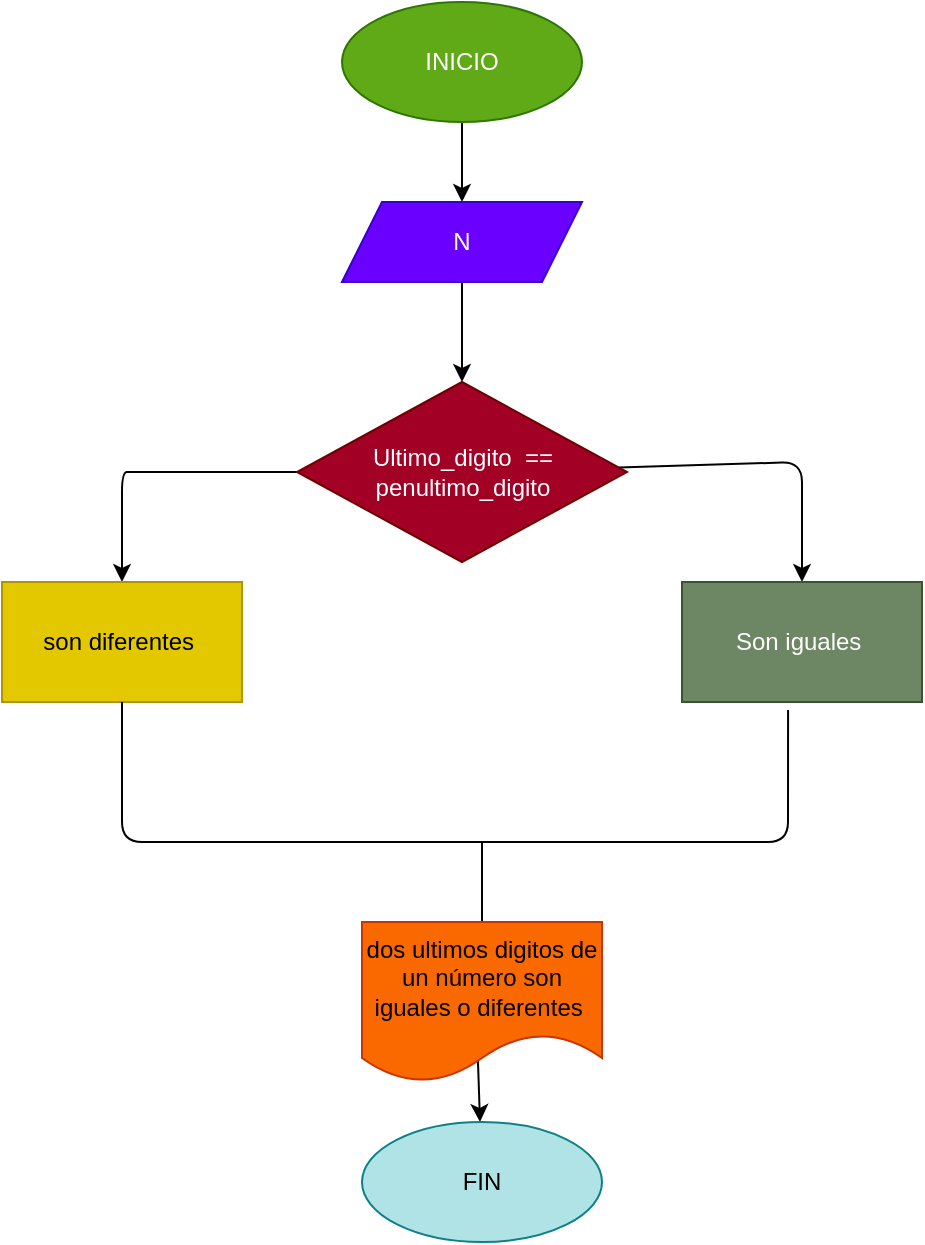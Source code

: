 <mxfile>
    <diagram id="IzACoBJJLoXgWoxGrRKf" name="Página-1">
        <mxGraphModel dx="558" dy="470" grid="1" gridSize="10" guides="1" tooltips="1" connect="1" arrows="1" fold="1" page="1" pageScale="1" pageWidth="827" pageHeight="1169" math="0" shadow="0">
            <root>
                <mxCell id="0"/>
                <mxCell id="1" parent="0"/>
                <mxCell id="4" value="" style="edgeStyle=none;html=1;" parent="1" source="2" target="3" edge="1">
                    <mxGeometry relative="1" as="geometry"/>
                </mxCell>
                <mxCell id="2" value="INICIO" style="ellipse;whiteSpace=wrap;html=1;fillColor=#60a917;fontColor=#ffffff;strokeColor=#2D7600;" parent="1" vertex="1">
                    <mxGeometry x="230" width="120" height="60" as="geometry"/>
                </mxCell>
                <mxCell id="25" value="" style="edgeStyle=none;html=1;" edge="1" parent="1" source="3" target="5">
                    <mxGeometry relative="1" as="geometry"/>
                </mxCell>
                <mxCell id="3" value="N" style="shape=parallelogram;perimeter=parallelogramPerimeter;whiteSpace=wrap;html=1;fixedSize=1;fillColor=#6a00ff;fontColor=#ffffff;strokeColor=#3700CC;" parent="1" vertex="1">
                    <mxGeometry x="230" y="100" width="120" height="40" as="geometry"/>
                </mxCell>
                <mxCell id="10" value="" style="edgeStyle=none;html=1;" parent="1" source="5" target="9" edge="1">
                    <mxGeometry relative="1" as="geometry">
                        <Array as="points">
                            <mxPoint x="130" y="235"/>
                            <mxPoint x="120" y="235"/>
                        </Array>
                    </mxGeometry>
                </mxCell>
                <mxCell id="15" value="" style="edgeStyle=none;html=1;" parent="1" source="5" target="14" edge="1">
                    <mxGeometry relative="1" as="geometry">
                        <Array as="points">
                            <mxPoint x="460" y="230"/>
                        </Array>
                    </mxGeometry>
                </mxCell>
                <mxCell id="5" value="Ultimo_digito&amp;nbsp; == penultimo_digito" style="rhombus;whiteSpace=wrap;html=1;fillColor=#a20025;fontColor=#ffffff;strokeColor=#6F0000;" parent="1" vertex="1">
                    <mxGeometry x="207.5" y="190" width="165" height="90" as="geometry"/>
                </mxCell>
                <mxCell id="9" value="son diferentes&amp;nbsp;" style="whiteSpace=wrap;html=1;fillColor=#e3c800;fontColor=#000000;strokeColor=#B09500;" parent="1" vertex="1">
                    <mxGeometry x="60" y="290" width="120" height="60" as="geometry"/>
                </mxCell>
                <mxCell id="14" value="Son iguales&amp;nbsp;" style="whiteSpace=wrap;html=1;fillColor=#6d8764;fontColor=#ffffff;strokeColor=#3A5431;" parent="1" vertex="1">
                    <mxGeometry x="400" y="290" width="120" height="60" as="geometry"/>
                </mxCell>
                <mxCell id="17" value="" style="endArrow=none;html=1;entryX=0.442;entryY=1.067;entryDx=0;entryDy=0;entryPerimeter=0;" parent="1" source="9" target="14" edge="1">
                    <mxGeometry width="50" height="50" relative="1" as="geometry">
                        <mxPoint x="120" y="354" as="sourcePoint"/>
                        <mxPoint x="340" y="380" as="targetPoint"/>
                        <Array as="points">
                            <mxPoint x="120" y="420"/>
                            <mxPoint x="280" y="420"/>
                            <mxPoint x="453" y="420"/>
                        </Array>
                    </mxGeometry>
                </mxCell>
                <mxCell id="18" value="" style="endArrow=none;html=1;" parent="1" edge="1">
                    <mxGeometry width="50" height="50" relative="1" as="geometry">
                        <mxPoint x="300" y="420" as="sourcePoint"/>
                        <mxPoint x="300" y="460" as="targetPoint"/>
                    </mxGeometry>
                </mxCell>
                <mxCell id="21" value="" style="edgeStyle=none;html=1;exitX=0.483;exitY=0.863;exitDx=0;exitDy=0;exitPerimeter=0;" parent="1" source="19" target="20" edge="1">
                    <mxGeometry relative="1" as="geometry"/>
                </mxCell>
                <mxCell id="19" value="dos ultimos digitos de un número son iguales o diferentes&amp;nbsp;" style="shape=document;whiteSpace=wrap;html=1;boundedLbl=1;fillColor=#fa6800;fontColor=#000000;strokeColor=#C73500;" parent="1" vertex="1">
                    <mxGeometry x="240" y="460" width="120" height="80" as="geometry"/>
                </mxCell>
                <mxCell id="20" value="FIN" style="ellipse;whiteSpace=wrap;html=1;fillColor=#b0e3e6;strokeColor=#0e8088;" parent="1" vertex="1">
                    <mxGeometry x="240" y="560" width="120" height="60" as="geometry"/>
                </mxCell>
            </root>
        </mxGraphModel>
    </diagram>
</mxfile>